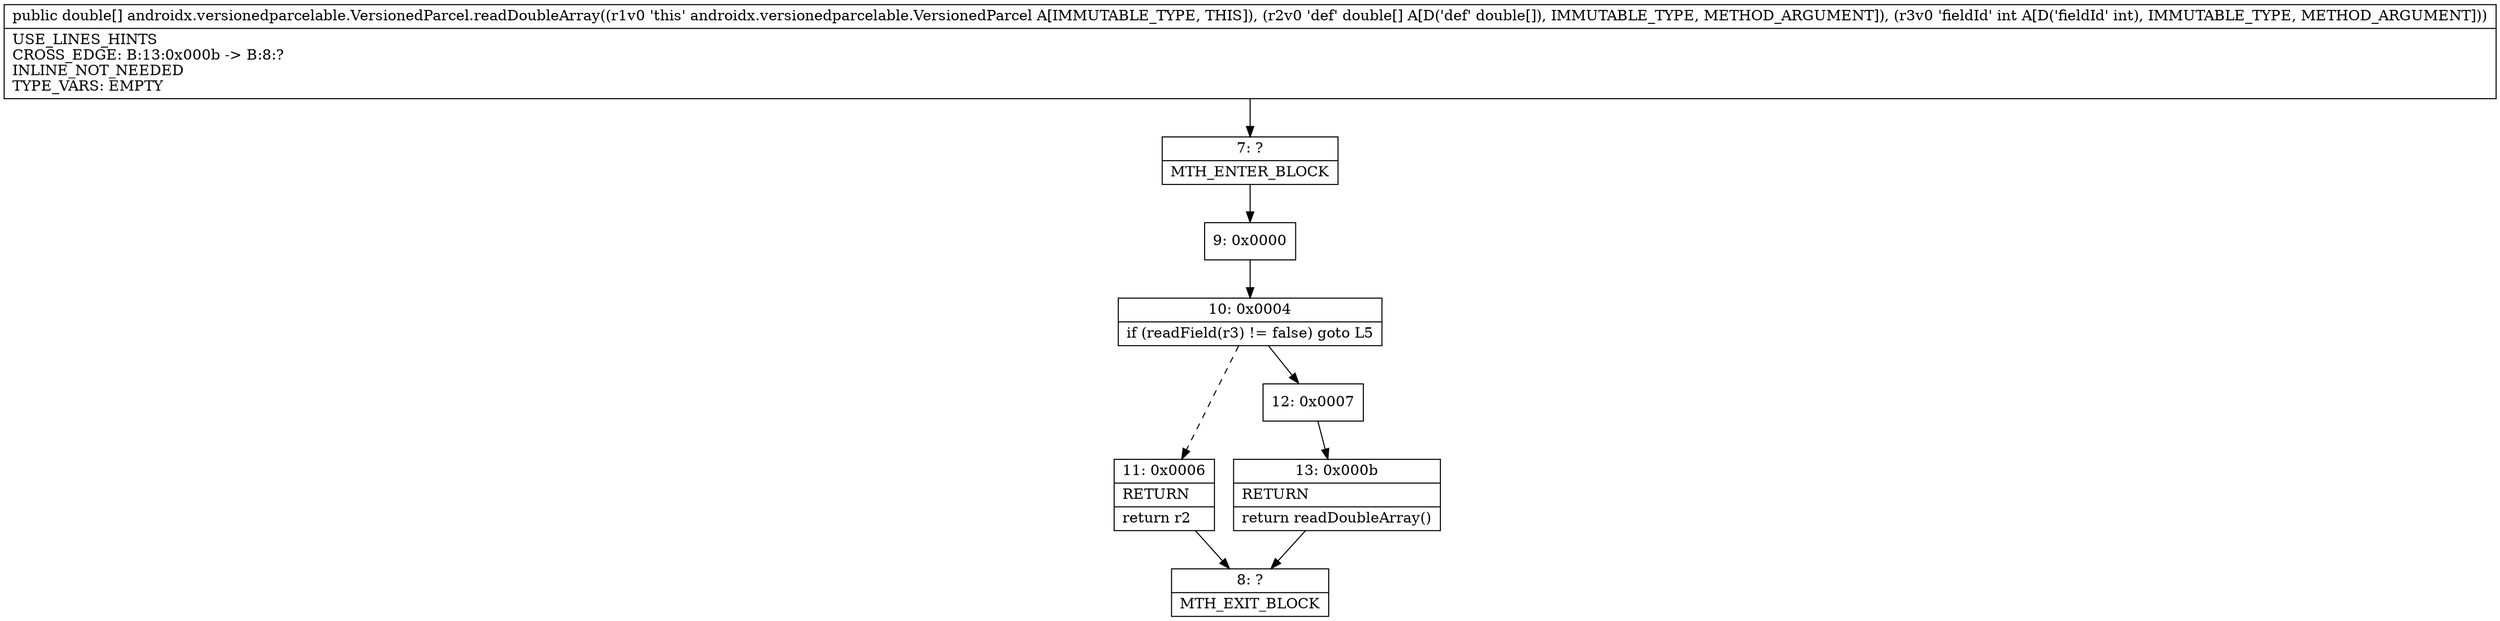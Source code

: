 digraph "CFG forandroidx.versionedparcelable.VersionedParcel.readDoubleArray([DI)[D" {
Node_7 [shape=record,label="{7\:\ ?|MTH_ENTER_BLOCK\l}"];
Node_9 [shape=record,label="{9\:\ 0x0000}"];
Node_10 [shape=record,label="{10\:\ 0x0004|if (readField(r3) != false) goto L5\l}"];
Node_11 [shape=record,label="{11\:\ 0x0006|RETURN\l|return r2\l}"];
Node_8 [shape=record,label="{8\:\ ?|MTH_EXIT_BLOCK\l}"];
Node_12 [shape=record,label="{12\:\ 0x0007}"];
Node_13 [shape=record,label="{13\:\ 0x000b|RETURN\l|return readDoubleArray()\l}"];
MethodNode[shape=record,label="{public double[] androidx.versionedparcelable.VersionedParcel.readDoubleArray((r1v0 'this' androidx.versionedparcelable.VersionedParcel A[IMMUTABLE_TYPE, THIS]), (r2v0 'def' double[] A[D('def' double[]), IMMUTABLE_TYPE, METHOD_ARGUMENT]), (r3v0 'fieldId' int A[D('fieldId' int), IMMUTABLE_TYPE, METHOD_ARGUMENT]))  | USE_LINES_HINTS\lCROSS_EDGE: B:13:0x000b \-\> B:8:?\lINLINE_NOT_NEEDED\lTYPE_VARS: EMPTY\l}"];
MethodNode -> Node_7;Node_7 -> Node_9;
Node_9 -> Node_10;
Node_10 -> Node_11[style=dashed];
Node_10 -> Node_12;
Node_11 -> Node_8;
Node_12 -> Node_13;
Node_13 -> Node_8;
}

